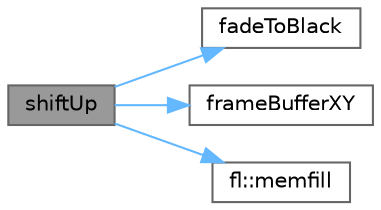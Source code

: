 digraph "shiftUp"
{
 // INTERACTIVE_SVG=YES
 // LATEX_PDF_SIZE
  bgcolor="transparent";
  edge [fontname=Helvetica,fontsize=10,labelfontname=Helvetica,labelfontsize=10];
  node [fontname=Helvetica,fontsize=10,shape=box,height=0.2,width=0.4];
  rankdir="LR";
  Node1 [id="Node000001",label="shiftUp",height=0.2,width=0.4,color="gray40", fillcolor="grey60", style="filled", fontcolor="black",tooltip=" "];
  Node1 -> Node2 [id="edge1_Node000001_Node000002",color="steelblue1",style="solid",tooltip=" "];
  Node2 [id="Node000002",label="fadeToBlack",height=0.2,width=0.4,color="grey40", fillcolor="white", style="filled",URL="$db/d49/_audio_2simple_2simple_8h_a54d81654e60c45e0c9383c772410c2d1.html#a54d81654e60c45e0c9383c772410c2d1",tooltip=" "];
  Node1 -> Node3 [id="edge2_Node000001_Node000003",color="steelblue1",style="solid",tooltip=" "];
  Node3 [id="Node000003",label="frameBufferXY",height=0.2,width=0.4,color="grey40", fillcolor="white", style="filled",URL="$db/d49/_audio_2simple_2simple_8h_aff7c782e0ef19a49fa5caef05b54ad41.html#aff7c782e0ef19a49fa5caef05b54ad41",tooltip=" "];
  Node1 -> Node4 [id="edge3_Node000001_Node000004",color="steelblue1",style="solid",tooltip=" "];
  Node4 [id="Node000004",label="fl::memfill",height=0.2,width=0.4,color="grey40", fillcolor="white", style="filled",URL="$d4/d36/namespacefl_a4b8a9d50bb843c25b6392094c34e7fb1.html#a4b8a9d50bb843c25b6392094c34e7fb1",tooltip=" "];
}
